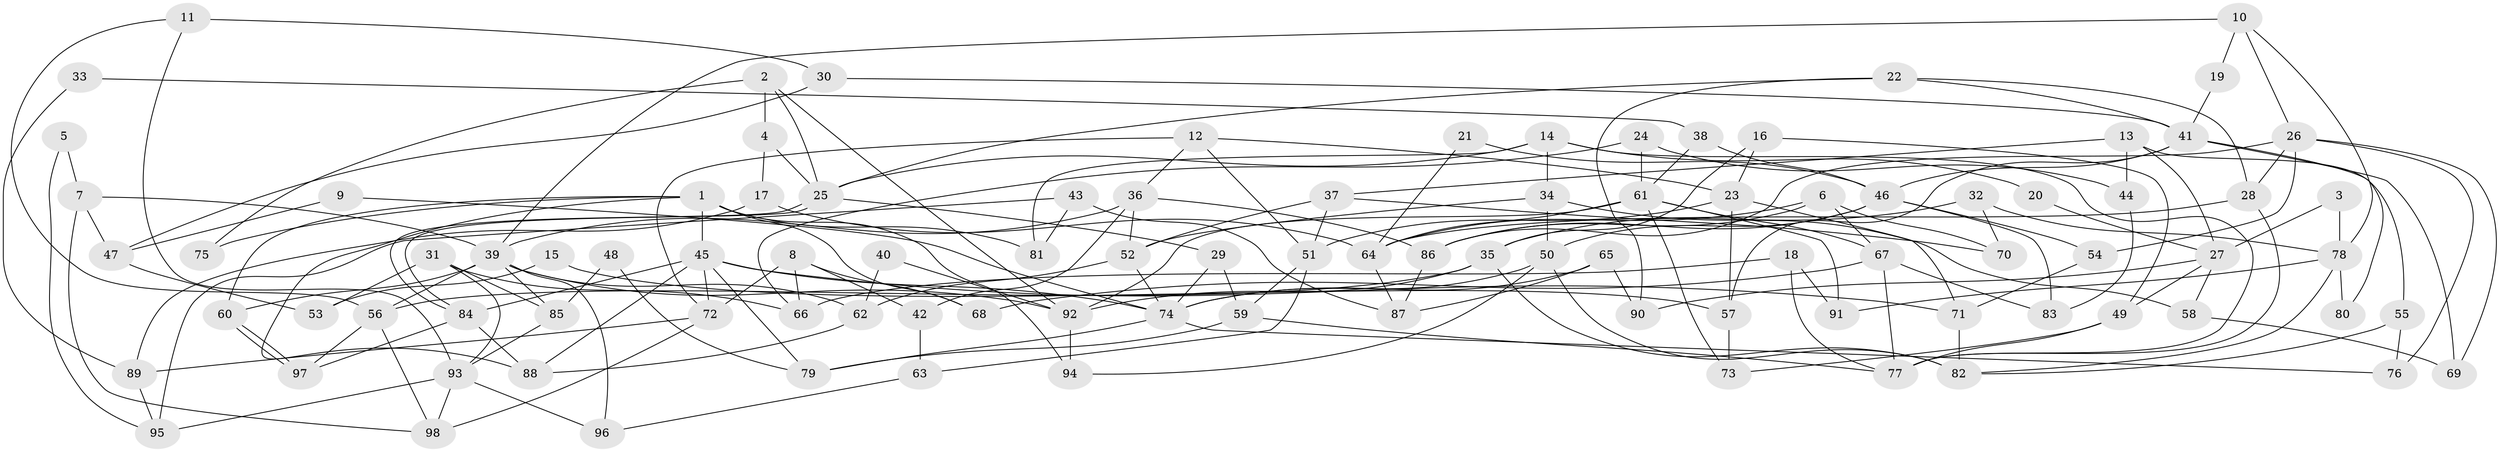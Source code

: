 // coarse degree distribution, {7: 0.11290322580645161, 4: 0.14516129032258066, 2: 0.0967741935483871, 3: 0.24193548387096775, 6: 0.16129032258064516, 5: 0.0967741935483871, 8: 0.0967741935483871, 12: 0.03225806451612903, 10: 0.016129032258064516}
// Generated by graph-tools (version 1.1) at 2025/52/02/27/25 19:52:02]
// undirected, 98 vertices, 196 edges
graph export_dot {
graph [start="1"]
  node [color=gray90,style=filled];
  1;
  2;
  3;
  4;
  5;
  6;
  7;
  8;
  9;
  10;
  11;
  12;
  13;
  14;
  15;
  16;
  17;
  18;
  19;
  20;
  21;
  22;
  23;
  24;
  25;
  26;
  27;
  28;
  29;
  30;
  31;
  32;
  33;
  34;
  35;
  36;
  37;
  38;
  39;
  40;
  41;
  42;
  43;
  44;
  45;
  46;
  47;
  48;
  49;
  50;
  51;
  52;
  53;
  54;
  55;
  56;
  57;
  58;
  59;
  60;
  61;
  62;
  63;
  64;
  65;
  66;
  67;
  68;
  69;
  70;
  71;
  72;
  73;
  74;
  75;
  76;
  77;
  78;
  79;
  80;
  81;
  82;
  83;
  84;
  85;
  86;
  87;
  88;
  89;
  90;
  91;
  92;
  93;
  94;
  95;
  96;
  97;
  98;
  1 -- 60;
  1 -- 45;
  1 -- 68;
  1 -- 75;
  1 -- 81;
  1 -- 88;
  1 -- 94;
  2 -- 25;
  2 -- 92;
  2 -- 4;
  2 -- 75;
  3 -- 27;
  3 -- 78;
  4 -- 25;
  4 -- 17;
  5 -- 95;
  5 -- 7;
  6 -- 67;
  6 -- 64;
  6 -- 70;
  6 -- 86;
  7 -- 98;
  7 -- 39;
  7 -- 47;
  8 -- 68;
  8 -- 72;
  8 -- 42;
  8 -- 66;
  9 -- 74;
  9 -- 47;
  10 -- 39;
  10 -- 26;
  10 -- 19;
  10 -- 78;
  11 -- 93;
  11 -- 56;
  11 -- 30;
  12 -- 23;
  12 -- 51;
  12 -- 36;
  12 -- 72;
  13 -- 55;
  13 -- 37;
  13 -- 27;
  13 -- 44;
  14 -- 81;
  14 -- 77;
  14 -- 20;
  14 -- 25;
  14 -- 34;
  15 -- 53;
  15 -- 57;
  16 -- 49;
  16 -- 35;
  16 -- 23;
  17 -- 64;
  17 -- 89;
  18 -- 77;
  18 -- 66;
  18 -- 91;
  19 -- 41;
  20 -- 27;
  21 -- 46;
  21 -- 64;
  22 -- 25;
  22 -- 28;
  22 -- 41;
  22 -- 90;
  23 -- 71;
  23 -- 51;
  23 -- 57;
  24 -- 61;
  24 -- 44;
  24 -- 66;
  25 -- 84;
  25 -- 84;
  25 -- 29;
  26 -- 86;
  26 -- 69;
  26 -- 28;
  26 -- 54;
  26 -- 76;
  27 -- 49;
  27 -- 58;
  27 -- 90;
  28 -- 64;
  28 -- 77;
  29 -- 74;
  29 -- 59;
  30 -- 41;
  30 -- 47;
  31 -- 66;
  31 -- 93;
  31 -- 53;
  31 -- 85;
  32 -- 35;
  32 -- 78;
  32 -- 70;
  33 -- 38;
  33 -- 89;
  34 -- 52;
  34 -- 50;
  34 -- 58;
  35 -- 56;
  35 -- 82;
  35 -- 92;
  36 -- 39;
  36 -- 42;
  36 -- 52;
  36 -- 86;
  37 -- 52;
  37 -- 70;
  37 -- 51;
  38 -- 46;
  38 -- 61;
  39 -- 92;
  39 -- 62;
  39 -- 56;
  39 -- 60;
  39 -- 85;
  39 -- 96;
  40 -- 62;
  40 -- 92;
  41 -- 46;
  41 -- 57;
  41 -- 69;
  41 -- 80;
  42 -- 63;
  43 -- 87;
  43 -- 95;
  43 -- 81;
  44 -- 83;
  45 -- 88;
  45 -- 84;
  45 -- 71;
  45 -- 72;
  45 -- 74;
  45 -- 79;
  46 -- 86;
  46 -- 50;
  46 -- 54;
  46 -- 83;
  47 -- 53;
  48 -- 85;
  48 -- 79;
  49 -- 77;
  49 -- 73;
  50 -- 74;
  50 -- 82;
  50 -- 94;
  51 -- 59;
  51 -- 63;
  52 -- 74;
  52 -- 62;
  54 -- 71;
  55 -- 82;
  55 -- 76;
  56 -- 98;
  56 -- 97;
  57 -- 73;
  58 -- 69;
  59 -- 77;
  59 -- 79;
  60 -- 97;
  60 -- 97;
  61 -- 91;
  61 -- 92;
  61 -- 64;
  61 -- 67;
  61 -- 73;
  62 -- 88;
  63 -- 96;
  64 -- 87;
  65 -- 90;
  65 -- 74;
  65 -- 87;
  67 -- 77;
  67 -- 68;
  67 -- 83;
  71 -- 82;
  72 -- 89;
  72 -- 98;
  74 -- 79;
  74 -- 76;
  78 -- 82;
  78 -- 80;
  78 -- 91;
  84 -- 97;
  84 -- 88;
  85 -- 93;
  86 -- 87;
  89 -- 95;
  92 -- 94;
  93 -- 96;
  93 -- 95;
  93 -- 98;
}
